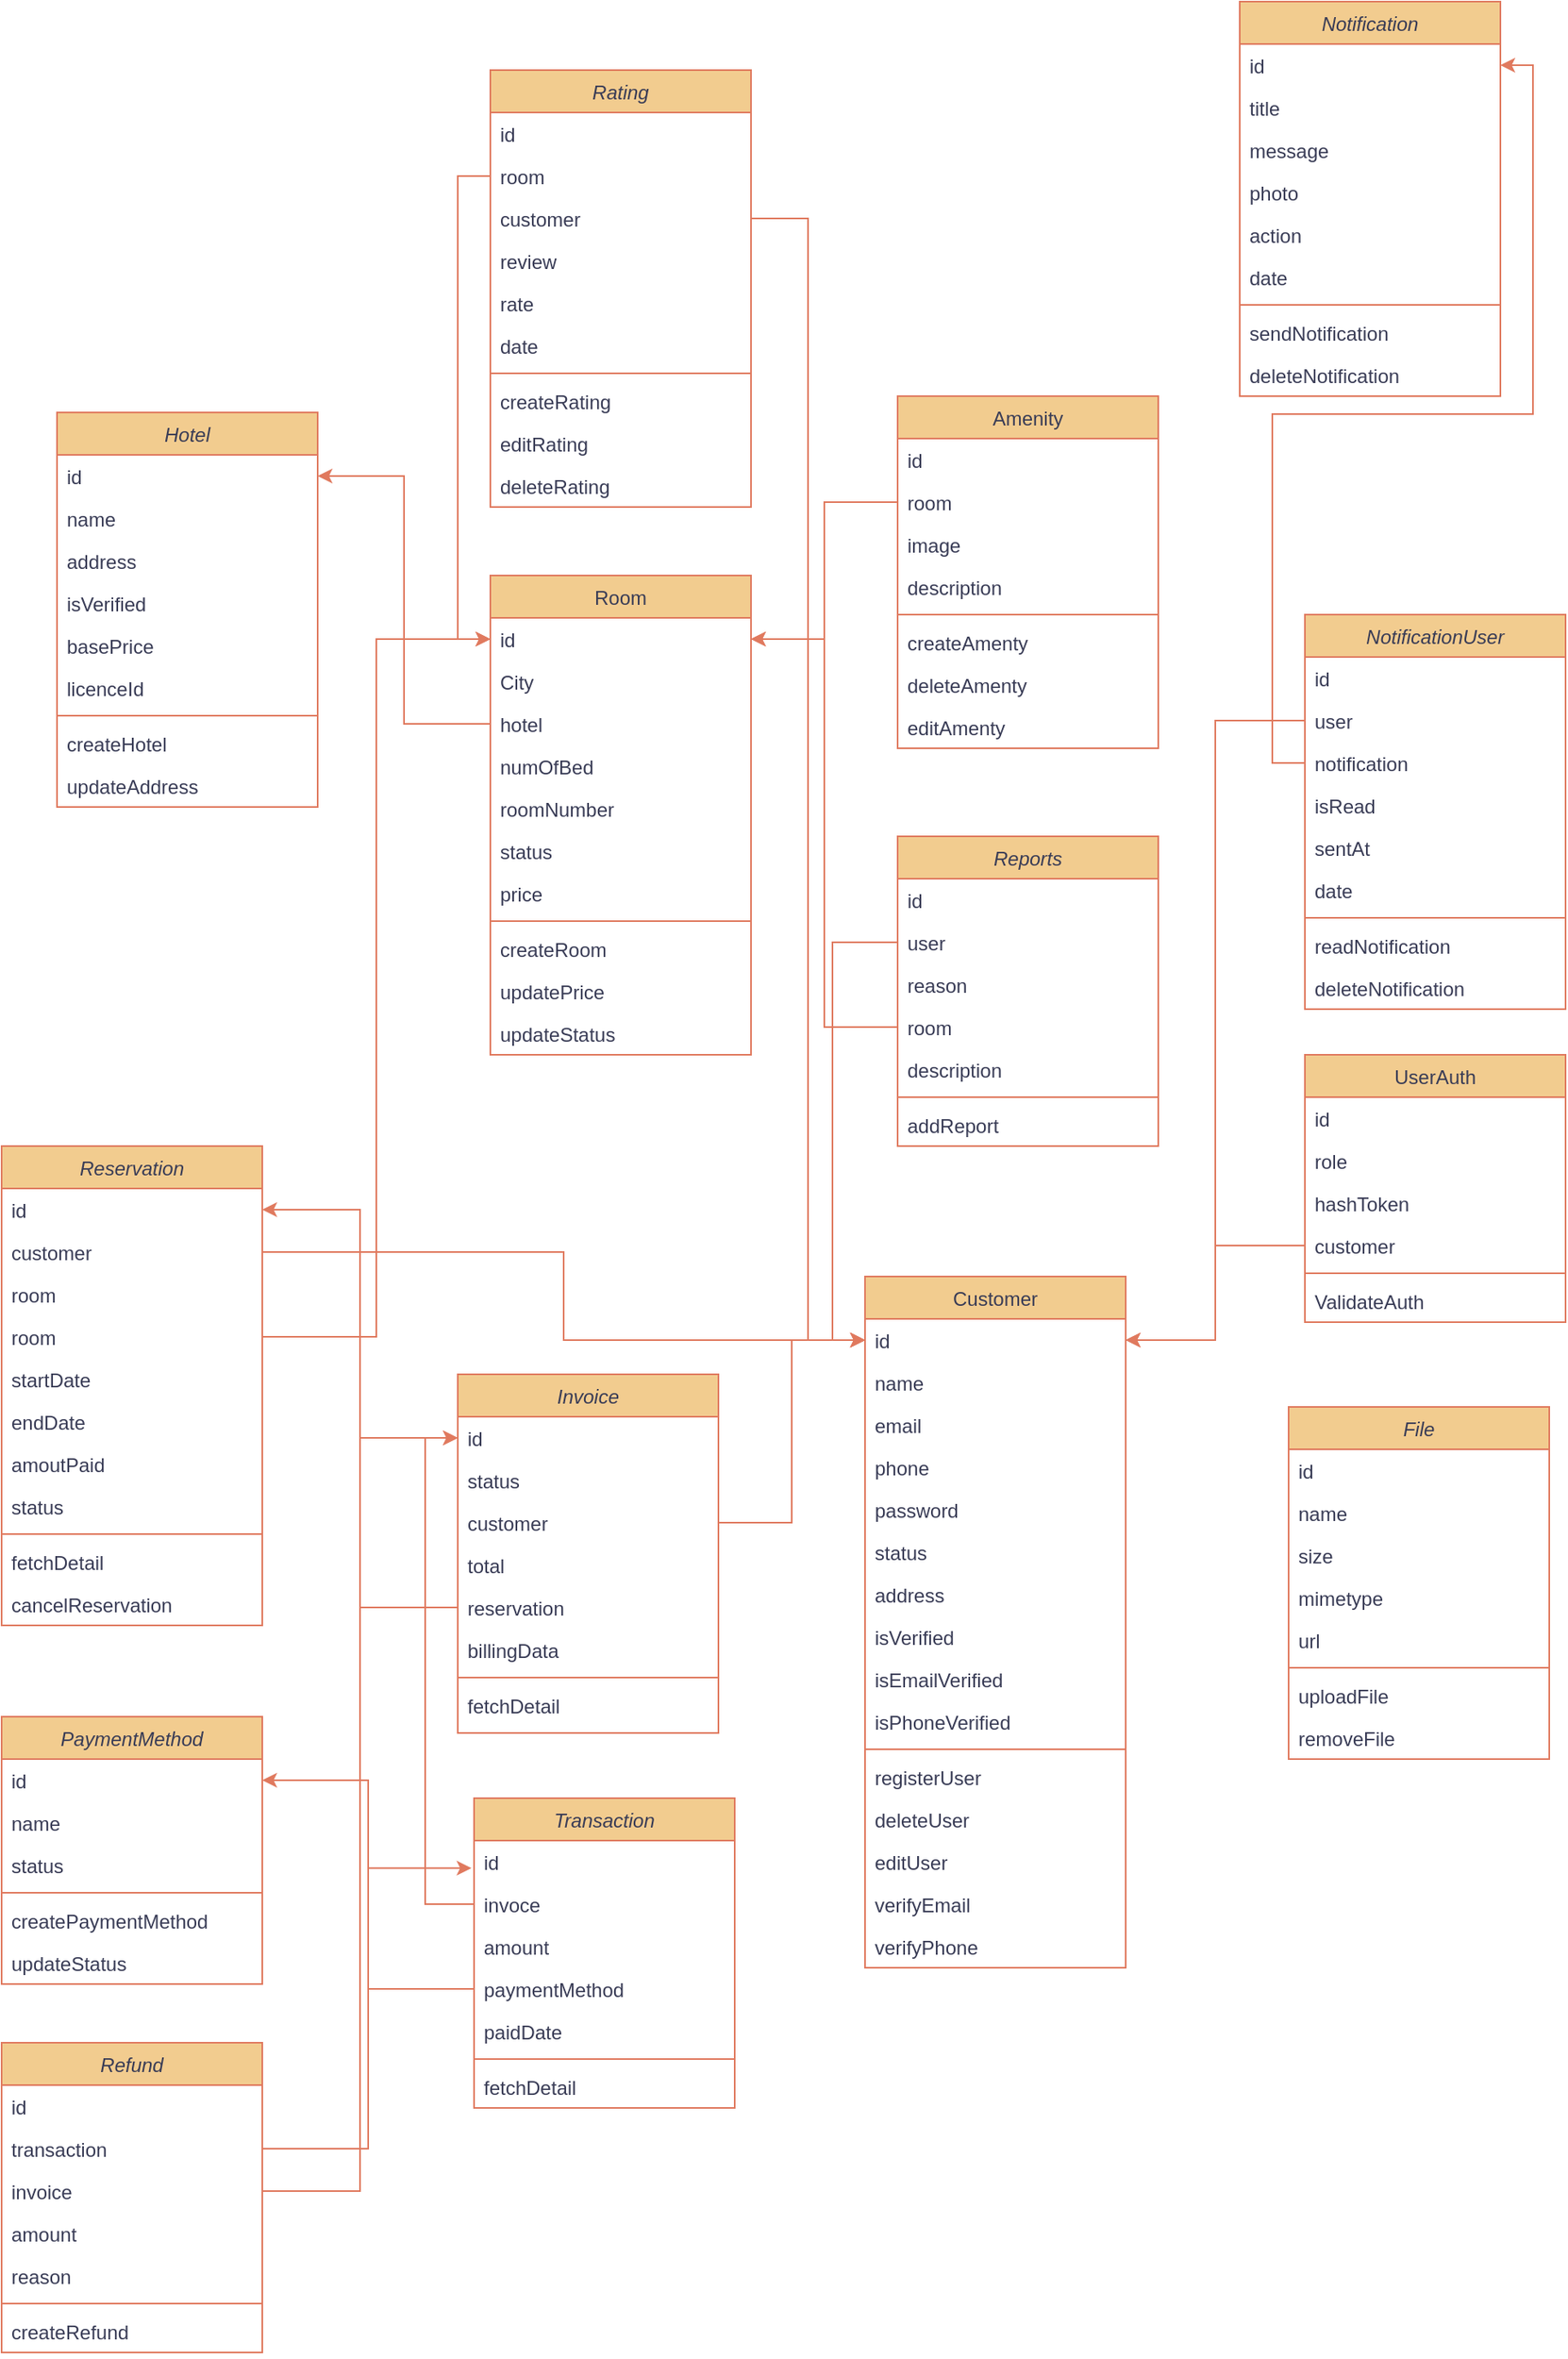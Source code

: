 <mxfile version="20.8.16" type="github">
  <diagram id="C5RBs43oDa-KdzZeNtuy" name="Page-1">
    <mxGraphModel dx="2093" dy="2178" grid="1" gridSize="10" guides="1" tooltips="1" connect="1" arrows="1" fold="1" page="1" pageScale="1" pageWidth="827" pageHeight="1169" math="0" shadow="0">
      <root>
        <mxCell id="WIyWlLk6GJQsqaUBKTNV-0" />
        <mxCell id="WIyWlLk6GJQsqaUBKTNV-1" parent="WIyWlLk6GJQsqaUBKTNV-0" />
        <mxCell id="zkfFHV4jXpPFQw0GAbJ--0" value="Hotel" style="swimlane;fontStyle=2;align=center;verticalAlign=top;childLayout=stackLayout;horizontal=1;startSize=26;horizontalStack=0;resizeParent=1;resizeLast=0;collapsible=1;marginBottom=0;rounded=0;shadow=0;strokeWidth=1;labelBackgroundColor=none;fillColor=#F2CC8F;strokeColor=#E07A5F;fontColor=#393C56;" parent="WIyWlLk6GJQsqaUBKTNV-1" vertex="1">
          <mxGeometry x="344" y="-720" width="160" height="242" as="geometry">
            <mxRectangle x="230" y="140" width="160" height="26" as="alternateBounds" />
          </mxGeometry>
        </mxCell>
        <mxCell id="zkfFHV4jXpPFQw0GAbJ--1" value="id  " style="text;align=left;verticalAlign=top;spacingLeft=4;spacingRight=4;overflow=hidden;rotatable=0;points=[[0,0.5],[1,0.5]];portConstraint=eastwest;labelBackgroundColor=none;fontColor=#393C56;" parent="zkfFHV4jXpPFQw0GAbJ--0" vertex="1">
          <mxGeometry y="26" width="160" height="26" as="geometry" />
        </mxCell>
        <mxCell id="qX-vSsB88h7LuTp9l8Py-12" value="name" style="text;align=left;verticalAlign=top;spacingLeft=4;spacingRight=4;overflow=hidden;rotatable=0;points=[[0,0.5],[1,0.5]];portConstraint=eastwest;labelBackgroundColor=none;fontColor=#393C56;" parent="zkfFHV4jXpPFQw0GAbJ--0" vertex="1">
          <mxGeometry y="52" width="160" height="26" as="geometry" />
        </mxCell>
        <mxCell id="zkfFHV4jXpPFQw0GAbJ--2" value="address   " style="text;align=left;verticalAlign=top;spacingLeft=4;spacingRight=4;overflow=hidden;rotatable=0;points=[[0,0.5],[1,0.5]];portConstraint=eastwest;rounded=0;shadow=0;html=0;labelBackgroundColor=none;fontColor=#393C56;" parent="zkfFHV4jXpPFQw0GAbJ--0" vertex="1">
          <mxGeometry y="78" width="160" height="26" as="geometry" />
        </mxCell>
        <mxCell id="qX-vSsB88h7LuTp9l8Py-204" value="isVerified" style="text;align=left;verticalAlign=top;spacingLeft=4;spacingRight=4;overflow=hidden;rotatable=0;points=[[0,0.5],[1,0.5]];portConstraint=eastwest;rounded=0;shadow=0;html=0;labelBackgroundColor=none;fontColor=#393C56;" parent="zkfFHV4jXpPFQw0GAbJ--0" vertex="1">
          <mxGeometry y="104" width="160" height="26" as="geometry" />
        </mxCell>
        <mxCell id="zkfFHV4jXpPFQw0GAbJ--3" value="basePrice" style="text;align=left;verticalAlign=top;spacingLeft=4;spacingRight=4;overflow=hidden;rotatable=0;points=[[0,0.5],[1,0.5]];portConstraint=eastwest;rounded=0;shadow=0;html=0;labelBackgroundColor=none;fontColor=#393C56;" parent="zkfFHV4jXpPFQw0GAbJ--0" vertex="1">
          <mxGeometry y="130" width="160" height="26" as="geometry" />
        </mxCell>
        <mxCell id="qX-vSsB88h7LuTp9l8Py-205" value="licenceId" style="text;align=left;verticalAlign=top;spacingLeft=4;spacingRight=4;overflow=hidden;rotatable=0;points=[[0,0.5],[1,0.5]];portConstraint=eastwest;rounded=0;shadow=0;html=0;labelBackgroundColor=none;fontColor=#393C56;" parent="zkfFHV4jXpPFQw0GAbJ--0" vertex="1">
          <mxGeometry y="156" width="160" height="26" as="geometry" />
        </mxCell>
        <mxCell id="zkfFHV4jXpPFQw0GAbJ--4" value="" style="line;html=1;strokeWidth=1;align=left;verticalAlign=middle;spacingTop=-1;spacingLeft=3;spacingRight=3;rotatable=0;labelPosition=right;points=[];portConstraint=eastwest;labelBackgroundColor=none;fillColor=#F2CC8F;strokeColor=#E07A5F;fontColor=#393C56;" parent="zkfFHV4jXpPFQw0GAbJ--0" vertex="1">
          <mxGeometry y="182" width="160" height="8" as="geometry" />
        </mxCell>
        <mxCell id="zkfFHV4jXpPFQw0GAbJ--5" value="createHotel" style="text;align=left;verticalAlign=top;spacingLeft=4;spacingRight=4;overflow=hidden;rotatable=0;points=[[0,0.5],[1,0.5]];portConstraint=eastwest;labelBackgroundColor=none;fontColor=#393C56;" parent="zkfFHV4jXpPFQw0GAbJ--0" vertex="1">
          <mxGeometry y="190" width="160" height="26" as="geometry" />
        </mxCell>
        <mxCell id="qX-vSsB88h7LuTp9l8Py-11" value="updateAddress" style="text;align=left;verticalAlign=top;spacingLeft=4;spacingRight=4;overflow=hidden;rotatable=0;points=[[0,0.5],[1,0.5]];portConstraint=eastwest;labelBackgroundColor=none;fontColor=#393C56;" parent="zkfFHV4jXpPFQw0GAbJ--0" vertex="1">
          <mxGeometry y="216" width="160" height="26" as="geometry" />
        </mxCell>
        <mxCell id="zkfFHV4jXpPFQw0GAbJ--17" value="Room" style="swimlane;fontStyle=0;align=center;verticalAlign=top;childLayout=stackLayout;horizontal=1;startSize=26;horizontalStack=0;resizeParent=1;resizeLast=0;collapsible=1;marginBottom=0;rounded=0;shadow=0;strokeWidth=1;labelBackgroundColor=none;fillColor=#F2CC8F;strokeColor=#E07A5F;fontColor=#393C56;" parent="WIyWlLk6GJQsqaUBKTNV-1" vertex="1">
          <mxGeometry x="610" y="-620" width="160" height="294" as="geometry">
            <mxRectangle x="550" y="140" width="160" height="26" as="alternateBounds" />
          </mxGeometry>
        </mxCell>
        <mxCell id="zkfFHV4jXpPFQw0GAbJ--18" value="id" style="text;align=left;verticalAlign=top;spacingLeft=4;spacingRight=4;overflow=hidden;rotatable=0;points=[[0,0.5],[1,0.5]];portConstraint=eastwest;labelBackgroundColor=none;fontColor=#393C56;" parent="zkfFHV4jXpPFQw0GAbJ--17" vertex="1">
          <mxGeometry y="26" width="160" height="26" as="geometry" />
        </mxCell>
        <mxCell id="zkfFHV4jXpPFQw0GAbJ--19" value="City" style="text;align=left;verticalAlign=top;spacingLeft=4;spacingRight=4;overflow=hidden;rotatable=0;points=[[0,0.5],[1,0.5]];portConstraint=eastwest;rounded=0;shadow=0;html=0;labelBackgroundColor=none;fontColor=#393C56;" parent="zkfFHV4jXpPFQw0GAbJ--17" vertex="1">
          <mxGeometry y="52" width="160" height="26" as="geometry" />
        </mxCell>
        <mxCell id="zkfFHV4jXpPFQw0GAbJ--21" value="hotel" style="text;align=left;verticalAlign=top;spacingLeft=4;spacingRight=4;overflow=hidden;rotatable=0;points=[[0,0.5],[1,0.5]];portConstraint=eastwest;rounded=0;shadow=0;html=0;labelBackgroundColor=none;fontColor=#393C56;" parent="zkfFHV4jXpPFQw0GAbJ--17" vertex="1">
          <mxGeometry y="78" width="160" height="26" as="geometry" />
        </mxCell>
        <mxCell id="qX-vSsB88h7LuTp9l8Py-20" value="numOfBed" style="text;align=left;verticalAlign=top;spacingLeft=4;spacingRight=4;overflow=hidden;rotatable=0;points=[[0,0.5],[1,0.5]];portConstraint=eastwest;rounded=0;shadow=0;html=0;labelBackgroundColor=none;fontColor=#393C56;" parent="zkfFHV4jXpPFQw0GAbJ--17" vertex="1">
          <mxGeometry y="104" width="160" height="26" as="geometry" />
        </mxCell>
        <mxCell id="qX-vSsB88h7LuTp9l8Py-40" value="roomNumber" style="text;align=left;verticalAlign=top;spacingLeft=4;spacingRight=4;overflow=hidden;rotatable=0;points=[[0,0.5],[1,0.5]];portConstraint=eastwest;rounded=0;shadow=0;html=0;labelBackgroundColor=none;fontColor=#393C56;" parent="zkfFHV4jXpPFQw0GAbJ--17" vertex="1">
          <mxGeometry y="130" width="160" height="26" as="geometry" />
        </mxCell>
        <mxCell id="qX-vSsB88h7LuTp9l8Py-41" value="status" style="text;align=left;verticalAlign=top;spacingLeft=4;spacingRight=4;overflow=hidden;rotatable=0;points=[[0,0.5],[1,0.5]];portConstraint=eastwest;rounded=0;shadow=0;html=0;labelBackgroundColor=none;fontColor=#393C56;" parent="zkfFHV4jXpPFQw0GAbJ--17" vertex="1">
          <mxGeometry y="156" width="160" height="26" as="geometry" />
        </mxCell>
        <mxCell id="qX-vSsB88h7LuTp9l8Py-35" value="price" style="text;align=left;verticalAlign=top;spacingLeft=4;spacingRight=4;overflow=hidden;rotatable=0;points=[[0,0.5],[1,0.5]];portConstraint=eastwest;rounded=0;shadow=0;html=0;labelBackgroundColor=none;fontColor=#393C56;" parent="zkfFHV4jXpPFQw0GAbJ--17" vertex="1">
          <mxGeometry y="182" width="160" height="26" as="geometry" />
        </mxCell>
        <mxCell id="zkfFHV4jXpPFQw0GAbJ--23" value="" style="line;html=1;strokeWidth=1;align=left;verticalAlign=middle;spacingTop=-1;spacingLeft=3;spacingRight=3;rotatable=0;labelPosition=right;points=[];portConstraint=eastwest;labelBackgroundColor=none;fillColor=#F2CC8F;strokeColor=#E07A5F;fontColor=#393C56;" parent="zkfFHV4jXpPFQw0GAbJ--17" vertex="1">
          <mxGeometry y="208" width="160" height="8" as="geometry" />
        </mxCell>
        <mxCell id="zkfFHV4jXpPFQw0GAbJ--24" value="createRoom" style="text;align=left;verticalAlign=top;spacingLeft=4;spacingRight=4;overflow=hidden;rotatable=0;points=[[0,0.5],[1,0.5]];portConstraint=eastwest;labelBackgroundColor=none;fontColor=#393C56;" parent="zkfFHV4jXpPFQw0GAbJ--17" vertex="1">
          <mxGeometry y="216" width="160" height="26" as="geometry" />
        </mxCell>
        <mxCell id="zkfFHV4jXpPFQw0GAbJ--25" value="updatePrice" style="text;align=left;verticalAlign=top;spacingLeft=4;spacingRight=4;overflow=hidden;rotatable=0;points=[[0,0.5],[1,0.5]];portConstraint=eastwest;labelBackgroundColor=none;fontColor=#393C56;" parent="zkfFHV4jXpPFQw0GAbJ--17" vertex="1">
          <mxGeometry y="242" width="160" height="26" as="geometry" />
        </mxCell>
        <mxCell id="qX-vSsB88h7LuTp9l8Py-190" value="updateStatus" style="text;align=left;verticalAlign=top;spacingLeft=4;spacingRight=4;overflow=hidden;rotatable=0;points=[[0,0.5],[1,0.5]];portConstraint=eastwest;labelBackgroundColor=none;fontColor=#393C56;" parent="zkfFHV4jXpPFQw0GAbJ--17" vertex="1">
          <mxGeometry y="268" width="160" height="26" as="geometry" />
        </mxCell>
        <mxCell id="qX-vSsB88h7LuTp9l8Py-13" value="Amenity" style="swimlane;fontStyle=0;align=center;verticalAlign=top;childLayout=stackLayout;horizontal=1;startSize=26;horizontalStack=0;resizeParent=1;resizeLast=0;collapsible=1;marginBottom=0;rounded=0;shadow=0;strokeWidth=1;labelBackgroundColor=none;fillColor=#F2CC8F;strokeColor=#E07A5F;fontColor=#393C56;" parent="WIyWlLk6GJQsqaUBKTNV-1" vertex="1">
          <mxGeometry x="860" y="-730" width="160" height="216" as="geometry">
            <mxRectangle x="550" y="140" width="160" height="26" as="alternateBounds" />
          </mxGeometry>
        </mxCell>
        <mxCell id="qX-vSsB88h7LuTp9l8Py-14" value="id" style="text;align=left;verticalAlign=top;spacingLeft=4;spacingRight=4;overflow=hidden;rotatable=0;points=[[0,0.5],[1,0.5]];portConstraint=eastwest;labelBackgroundColor=none;fontColor=#393C56;" parent="qX-vSsB88h7LuTp9l8Py-13" vertex="1">
          <mxGeometry y="26" width="160" height="26" as="geometry" />
        </mxCell>
        <mxCell id="qX-vSsB88h7LuTp9l8Py-15" value="room" style="text;align=left;verticalAlign=top;spacingLeft=4;spacingRight=4;overflow=hidden;rotatable=0;points=[[0,0.5],[1,0.5]];portConstraint=eastwest;rounded=0;shadow=0;html=0;labelBackgroundColor=none;fontColor=#393C56;" parent="qX-vSsB88h7LuTp9l8Py-13" vertex="1">
          <mxGeometry y="52" width="160" height="26" as="geometry" />
        </mxCell>
        <mxCell id="qX-vSsB88h7LuTp9l8Py-21" value="image" style="text;align=left;verticalAlign=top;spacingLeft=4;spacingRight=4;overflow=hidden;rotatable=0;points=[[0,0.5],[1,0.5]];portConstraint=eastwest;rounded=0;shadow=0;html=0;labelBackgroundColor=none;fontColor=#393C56;" parent="qX-vSsB88h7LuTp9l8Py-13" vertex="1">
          <mxGeometry y="78" width="160" height="26" as="geometry" />
        </mxCell>
        <mxCell id="qX-vSsB88h7LuTp9l8Py-22" value="description" style="text;align=left;verticalAlign=top;spacingLeft=4;spacingRight=4;overflow=hidden;rotatable=0;points=[[0,0.5],[1,0.5]];portConstraint=eastwest;rounded=0;shadow=0;html=0;labelBackgroundColor=none;fontColor=#393C56;" parent="qX-vSsB88h7LuTp9l8Py-13" vertex="1">
          <mxGeometry y="104" width="160" height="26" as="geometry" />
        </mxCell>
        <mxCell id="qX-vSsB88h7LuTp9l8Py-17" value="" style="line;html=1;strokeWidth=1;align=left;verticalAlign=middle;spacingTop=-1;spacingLeft=3;spacingRight=3;rotatable=0;labelPosition=right;points=[];portConstraint=eastwest;labelBackgroundColor=none;fillColor=#F2CC8F;strokeColor=#E07A5F;fontColor=#393C56;" parent="qX-vSsB88h7LuTp9l8Py-13" vertex="1">
          <mxGeometry y="130" width="160" height="8" as="geometry" />
        </mxCell>
        <mxCell id="qX-vSsB88h7LuTp9l8Py-19" value="createAmenty" style="text;align=left;verticalAlign=top;spacingLeft=4;spacingRight=4;overflow=hidden;rotatable=0;points=[[0,0.5],[1,0.5]];portConstraint=eastwest;labelBackgroundColor=none;fontColor=#393C56;" parent="qX-vSsB88h7LuTp9l8Py-13" vertex="1">
          <mxGeometry y="138" width="160" height="26" as="geometry" />
        </mxCell>
        <mxCell id="qX-vSsB88h7LuTp9l8Py-188" value="deleteAmenty" style="text;align=left;verticalAlign=top;spacingLeft=4;spacingRight=4;overflow=hidden;rotatable=0;points=[[0,0.5],[1,0.5]];portConstraint=eastwest;labelBackgroundColor=none;fontColor=#393C56;" parent="qX-vSsB88h7LuTp9l8Py-13" vertex="1">
          <mxGeometry y="164" width="160" height="26" as="geometry" />
        </mxCell>
        <mxCell id="qX-vSsB88h7LuTp9l8Py-189" value="editAmenty" style="text;align=left;verticalAlign=top;spacingLeft=4;spacingRight=4;overflow=hidden;rotatable=0;points=[[0,0.5],[1,0.5]];portConstraint=eastwest;labelBackgroundColor=none;fontColor=#393C56;" parent="qX-vSsB88h7LuTp9l8Py-13" vertex="1">
          <mxGeometry y="190" width="160" height="26" as="geometry" />
        </mxCell>
        <mxCell id="qX-vSsB88h7LuTp9l8Py-25" style="edgeStyle=orthogonalEdgeStyle;rounded=0;orthogonalLoop=1;jettySize=auto;html=1;entryX=1;entryY=0.5;entryDx=0;entryDy=0;labelBackgroundColor=none;strokeColor=#E07A5F;fontColor=default;" parent="WIyWlLk6GJQsqaUBKTNV-1" source="zkfFHV4jXpPFQw0GAbJ--21" target="zkfFHV4jXpPFQw0GAbJ--1" edge="1">
          <mxGeometry relative="1" as="geometry" />
        </mxCell>
        <mxCell id="qX-vSsB88h7LuTp9l8Py-26" style="edgeStyle=orthogonalEdgeStyle;rounded=0;orthogonalLoop=1;jettySize=auto;html=1;labelBackgroundColor=none;strokeColor=#E07A5F;fontColor=default;" parent="WIyWlLk6GJQsqaUBKTNV-1" source="qX-vSsB88h7LuTp9l8Py-15" target="zkfFHV4jXpPFQw0GAbJ--18" edge="1">
          <mxGeometry relative="1" as="geometry">
            <mxPoint x="670" y="-610" as="targetPoint" />
          </mxGeometry>
        </mxCell>
        <mxCell id="qX-vSsB88h7LuTp9l8Py-27" value="Reservation" style="swimlane;fontStyle=2;align=center;verticalAlign=top;childLayout=stackLayout;horizontal=1;startSize=26;horizontalStack=0;resizeParent=1;resizeLast=0;collapsible=1;marginBottom=0;rounded=0;shadow=0;strokeWidth=1;labelBackgroundColor=none;fillColor=#F2CC8F;strokeColor=#E07A5F;fontColor=#393C56;" parent="WIyWlLk6GJQsqaUBKTNV-1" vertex="1">
          <mxGeometry x="310" y="-270" width="160" height="294" as="geometry">
            <mxRectangle x="230" y="140" width="160" height="26" as="alternateBounds" />
          </mxGeometry>
        </mxCell>
        <mxCell id="qX-vSsB88h7LuTp9l8Py-28" value="id  " style="text;align=left;verticalAlign=top;spacingLeft=4;spacingRight=4;overflow=hidden;rotatable=0;points=[[0,0.5],[1,0.5]];portConstraint=eastwest;labelBackgroundColor=none;fontColor=#393C56;" parent="qX-vSsB88h7LuTp9l8Py-27" vertex="1">
          <mxGeometry y="26" width="160" height="26" as="geometry" />
        </mxCell>
        <mxCell id="qX-vSsB88h7LuTp9l8Py-29" value="customer" style="text;align=left;verticalAlign=top;spacingLeft=4;spacingRight=4;overflow=hidden;rotatable=0;points=[[0,0.5],[1,0.5]];portConstraint=eastwest;labelBackgroundColor=none;fontColor=#393C56;" parent="qX-vSsB88h7LuTp9l8Py-27" vertex="1">
          <mxGeometry y="52" width="160" height="26" as="geometry" />
        </mxCell>
        <mxCell id="qX-vSsB88h7LuTp9l8Py-110" value="room" style="text;align=left;verticalAlign=top;spacingLeft=4;spacingRight=4;overflow=hidden;rotatable=0;points=[[0,0.5],[1,0.5]];portConstraint=eastwest;rounded=0;shadow=0;html=0;labelBackgroundColor=none;fontColor=#393C56;" parent="qX-vSsB88h7LuTp9l8Py-27" vertex="1">
          <mxGeometry y="78" width="160" height="26" as="geometry" />
        </mxCell>
        <mxCell id="qX-vSsB88h7LuTp9l8Py-37" value="room" style="text;align=left;verticalAlign=top;spacingLeft=4;spacingRight=4;overflow=hidden;rotatable=0;points=[[0,0.5],[1,0.5]];portConstraint=eastwest;rounded=0;shadow=0;html=0;labelBackgroundColor=none;fontColor=#393C56;" parent="qX-vSsB88h7LuTp9l8Py-27" vertex="1">
          <mxGeometry y="104" width="160" height="26" as="geometry" />
        </mxCell>
        <mxCell id="qX-vSsB88h7LuTp9l8Py-30" value="startDate" style="text;align=left;verticalAlign=top;spacingLeft=4;spacingRight=4;overflow=hidden;rotatable=0;points=[[0,0.5],[1,0.5]];portConstraint=eastwest;rounded=0;shadow=0;html=0;labelBackgroundColor=none;fontColor=#393C56;" parent="qX-vSsB88h7LuTp9l8Py-27" vertex="1">
          <mxGeometry y="130" width="160" height="26" as="geometry" />
        </mxCell>
        <mxCell id="qX-vSsB88h7LuTp9l8Py-36" value="endDate" style="text;align=left;verticalAlign=top;spacingLeft=4;spacingRight=4;overflow=hidden;rotatable=0;points=[[0,0.5],[1,0.5]];portConstraint=eastwest;rounded=0;shadow=0;html=0;labelBackgroundColor=none;fontColor=#393C56;" parent="qX-vSsB88h7LuTp9l8Py-27" vertex="1">
          <mxGeometry y="156" width="160" height="26" as="geometry" />
        </mxCell>
        <mxCell id="qX-vSsB88h7LuTp9l8Py-38" value="amoutPaid" style="text;align=left;verticalAlign=top;spacingLeft=4;spacingRight=4;overflow=hidden;rotatable=0;points=[[0,0.5],[1,0.5]];portConstraint=eastwest;rounded=0;shadow=0;html=0;labelBackgroundColor=none;fontColor=#393C56;" parent="qX-vSsB88h7LuTp9l8Py-27" vertex="1">
          <mxGeometry y="182" width="160" height="26" as="geometry" />
        </mxCell>
        <mxCell id="qX-vSsB88h7LuTp9l8Py-31" value="status" style="text;align=left;verticalAlign=top;spacingLeft=4;spacingRight=4;overflow=hidden;rotatable=0;points=[[0,0.5],[1,0.5]];portConstraint=eastwest;rounded=0;shadow=0;html=0;labelBackgroundColor=none;fontColor=#393C56;" parent="qX-vSsB88h7LuTp9l8Py-27" vertex="1">
          <mxGeometry y="208" width="160" height="26" as="geometry" />
        </mxCell>
        <mxCell id="qX-vSsB88h7LuTp9l8Py-32" value="" style="line;html=1;strokeWidth=1;align=left;verticalAlign=middle;spacingTop=-1;spacingLeft=3;spacingRight=3;rotatable=0;labelPosition=right;points=[];portConstraint=eastwest;labelBackgroundColor=none;fillColor=#F2CC8F;strokeColor=#E07A5F;fontColor=#393C56;" parent="qX-vSsB88h7LuTp9l8Py-27" vertex="1">
          <mxGeometry y="234" width="160" height="8" as="geometry" />
        </mxCell>
        <mxCell id="qX-vSsB88h7LuTp9l8Py-33" value="fetchDetail" style="text;align=left;verticalAlign=top;spacingLeft=4;spacingRight=4;overflow=hidden;rotatable=0;points=[[0,0.5],[1,0.5]];portConstraint=eastwest;labelBackgroundColor=none;fontColor=#393C56;" parent="qX-vSsB88h7LuTp9l8Py-27" vertex="1">
          <mxGeometry y="242" width="160" height="26" as="geometry" />
        </mxCell>
        <mxCell id="0xHmTVrQ48f-_kQxLTOc-0" value="cancelReservation" style="text;align=left;verticalAlign=top;spacingLeft=4;spacingRight=4;overflow=hidden;rotatable=0;points=[[0,0.5],[1,0.5]];portConstraint=eastwest;labelBackgroundColor=none;fontColor=#393C56;" vertex="1" parent="qX-vSsB88h7LuTp9l8Py-27">
          <mxGeometry y="268" width="160" height="26" as="geometry" />
        </mxCell>
        <mxCell id="qX-vSsB88h7LuTp9l8Py-39" style="edgeStyle=orthogonalEdgeStyle;rounded=0;orthogonalLoop=1;jettySize=auto;html=1;entryX=0;entryY=0.5;entryDx=0;entryDy=0;labelBackgroundColor=none;strokeColor=#E07A5F;fontColor=default;" parent="WIyWlLk6GJQsqaUBKTNV-1" source="qX-vSsB88h7LuTp9l8Py-37" target="zkfFHV4jXpPFQw0GAbJ--18" edge="1">
          <mxGeometry relative="1" as="geometry" />
        </mxCell>
        <mxCell id="qX-vSsB88h7LuTp9l8Py-42" value="PaymentMethod" style="swimlane;fontStyle=2;align=center;verticalAlign=top;childLayout=stackLayout;horizontal=1;startSize=26;horizontalStack=0;resizeParent=1;resizeLast=0;collapsible=1;marginBottom=0;rounded=0;shadow=0;strokeWidth=1;labelBackgroundColor=none;fillColor=#F2CC8F;strokeColor=#E07A5F;fontColor=#393C56;" parent="WIyWlLk6GJQsqaUBKTNV-1" vertex="1">
          <mxGeometry x="310" y="80" width="160" height="164" as="geometry">
            <mxRectangle x="230" y="140" width="160" height="26" as="alternateBounds" />
          </mxGeometry>
        </mxCell>
        <mxCell id="qX-vSsB88h7LuTp9l8Py-43" value="id  " style="text;align=left;verticalAlign=top;spacingLeft=4;spacingRight=4;overflow=hidden;rotatable=0;points=[[0,0.5],[1,0.5]];portConstraint=eastwest;labelBackgroundColor=none;fontColor=#393C56;" parent="qX-vSsB88h7LuTp9l8Py-42" vertex="1">
          <mxGeometry y="26" width="160" height="26" as="geometry" />
        </mxCell>
        <mxCell id="qX-vSsB88h7LuTp9l8Py-44" value="name" style="text;align=left;verticalAlign=top;spacingLeft=4;spacingRight=4;overflow=hidden;rotatable=0;points=[[0,0.5],[1,0.5]];portConstraint=eastwest;labelBackgroundColor=none;fontColor=#393C56;" parent="qX-vSsB88h7LuTp9l8Py-42" vertex="1">
          <mxGeometry y="52" width="160" height="26" as="geometry" />
        </mxCell>
        <mxCell id="qX-vSsB88h7LuTp9l8Py-52" value="status" style="text;align=left;verticalAlign=top;spacingLeft=4;spacingRight=4;overflow=hidden;rotatable=0;points=[[0,0.5],[1,0.5]];portConstraint=eastwest;labelBackgroundColor=none;fontColor=#393C56;" parent="qX-vSsB88h7LuTp9l8Py-42" vertex="1">
          <mxGeometry y="78" width="160" height="26" as="geometry" />
        </mxCell>
        <mxCell id="qX-vSsB88h7LuTp9l8Py-50" value="" style="line;html=1;strokeWidth=1;align=left;verticalAlign=middle;spacingTop=-1;spacingLeft=3;spacingRight=3;rotatable=0;labelPosition=right;points=[];portConstraint=eastwest;labelBackgroundColor=none;fillColor=#F2CC8F;strokeColor=#E07A5F;fontColor=#393C56;" parent="qX-vSsB88h7LuTp9l8Py-42" vertex="1">
          <mxGeometry y="104" width="160" height="8" as="geometry" />
        </mxCell>
        <mxCell id="qX-vSsB88h7LuTp9l8Py-51" value="createPaymentMethod" style="text;align=left;verticalAlign=top;spacingLeft=4;spacingRight=4;overflow=hidden;rotatable=0;points=[[0,0.5],[1,0.5]];portConstraint=eastwest;labelBackgroundColor=none;fontColor=#393C56;" parent="qX-vSsB88h7LuTp9l8Py-42" vertex="1">
          <mxGeometry y="112" width="160" height="26" as="geometry" />
        </mxCell>
        <mxCell id="qX-vSsB88h7LuTp9l8Py-192" value="updateStatus" style="text;align=left;verticalAlign=top;spacingLeft=4;spacingRight=4;overflow=hidden;rotatable=0;points=[[0,0.5],[1,0.5]];portConstraint=eastwest;labelBackgroundColor=none;fontColor=#393C56;" parent="qX-vSsB88h7LuTp9l8Py-42" vertex="1">
          <mxGeometry y="138" width="160" height="26" as="geometry" />
        </mxCell>
        <mxCell id="qX-vSsB88h7LuTp9l8Py-53" value="Transaction" style="swimlane;fontStyle=2;align=center;verticalAlign=top;childLayout=stackLayout;horizontal=1;startSize=26;horizontalStack=0;resizeParent=1;resizeLast=0;collapsible=1;marginBottom=0;rounded=0;shadow=0;strokeWidth=1;labelBackgroundColor=none;fillColor=#F2CC8F;strokeColor=#E07A5F;fontColor=#393C56;" parent="WIyWlLk6GJQsqaUBKTNV-1" vertex="1">
          <mxGeometry x="600" y="130" width="160" height="190" as="geometry">
            <mxRectangle x="230" y="140" width="160" height="26" as="alternateBounds" />
          </mxGeometry>
        </mxCell>
        <mxCell id="qX-vSsB88h7LuTp9l8Py-54" value="id  " style="text;align=left;verticalAlign=top;spacingLeft=4;spacingRight=4;overflow=hidden;rotatable=0;points=[[0,0.5],[1,0.5]];portConstraint=eastwest;labelBackgroundColor=none;fontColor=#393C56;" parent="qX-vSsB88h7LuTp9l8Py-53" vertex="1">
          <mxGeometry y="26" width="160" height="26" as="geometry" />
        </mxCell>
        <mxCell id="qX-vSsB88h7LuTp9l8Py-56" value="invoce" style="text;align=left;verticalAlign=top;spacingLeft=4;spacingRight=4;overflow=hidden;rotatable=0;points=[[0,0.5],[1,0.5]];portConstraint=eastwest;labelBackgroundColor=none;fontColor=#393C56;" parent="qX-vSsB88h7LuTp9l8Py-53" vertex="1">
          <mxGeometry y="52" width="160" height="26" as="geometry" />
        </mxCell>
        <mxCell id="qX-vSsB88h7LuTp9l8Py-59" value="amount" style="text;align=left;verticalAlign=top;spacingLeft=4;spacingRight=4;overflow=hidden;rotatable=0;points=[[0,0.5],[1,0.5]];portConstraint=eastwest;labelBackgroundColor=none;fontColor=#393C56;" parent="qX-vSsB88h7LuTp9l8Py-53" vertex="1">
          <mxGeometry y="78" width="160" height="26" as="geometry" />
        </mxCell>
        <mxCell id="qX-vSsB88h7LuTp9l8Py-62" value="paymentMethod" style="text;align=left;verticalAlign=top;spacingLeft=4;spacingRight=4;overflow=hidden;rotatable=0;points=[[0,0.5],[1,0.5]];portConstraint=eastwest;labelBackgroundColor=none;fontColor=#393C56;" parent="qX-vSsB88h7LuTp9l8Py-53" vertex="1">
          <mxGeometry y="104" width="160" height="26" as="geometry" />
        </mxCell>
        <mxCell id="qX-vSsB88h7LuTp9l8Py-60" value="paidDate" style="text;align=left;verticalAlign=top;spacingLeft=4;spacingRight=4;overflow=hidden;rotatable=0;points=[[0,0.5],[1,0.5]];portConstraint=eastwest;labelBackgroundColor=none;fontColor=#393C56;" parent="qX-vSsB88h7LuTp9l8Py-53" vertex="1">
          <mxGeometry y="130" width="160" height="26" as="geometry" />
        </mxCell>
        <mxCell id="qX-vSsB88h7LuTp9l8Py-57" value="" style="line;html=1;strokeWidth=1;align=left;verticalAlign=middle;spacingTop=-1;spacingLeft=3;spacingRight=3;rotatable=0;labelPosition=right;points=[];portConstraint=eastwest;labelBackgroundColor=none;fillColor=#F2CC8F;strokeColor=#E07A5F;fontColor=#393C56;" parent="qX-vSsB88h7LuTp9l8Py-53" vertex="1">
          <mxGeometry y="156" width="160" height="8" as="geometry" />
        </mxCell>
        <mxCell id="qX-vSsB88h7LuTp9l8Py-58" value="fetchDetail" style="text;align=left;verticalAlign=top;spacingLeft=4;spacingRight=4;overflow=hidden;rotatable=0;points=[[0,0.5],[1,0.5]];portConstraint=eastwest;labelBackgroundColor=none;fontColor=#393C56;" parent="qX-vSsB88h7LuTp9l8Py-53" vertex="1">
          <mxGeometry y="164" width="160" height="26" as="geometry" />
        </mxCell>
        <mxCell id="qX-vSsB88h7LuTp9l8Py-63" style="edgeStyle=orthogonalEdgeStyle;rounded=0;orthogonalLoop=1;jettySize=auto;html=1;strokeColor=#E07A5F;fontColor=#393C56;fillColor=#F2CC8F;" parent="WIyWlLk6GJQsqaUBKTNV-1" source="qX-vSsB88h7LuTp9l8Py-62" target="qX-vSsB88h7LuTp9l8Py-43" edge="1">
          <mxGeometry relative="1" as="geometry" />
        </mxCell>
        <mxCell id="qX-vSsB88h7LuTp9l8Py-64" value="Invoice" style="swimlane;fontStyle=2;align=center;verticalAlign=top;childLayout=stackLayout;horizontal=1;startSize=26;horizontalStack=0;resizeParent=1;resizeLast=0;collapsible=1;marginBottom=0;rounded=0;shadow=0;strokeWidth=1;labelBackgroundColor=none;fillColor=#F2CC8F;strokeColor=#E07A5F;fontColor=#393C56;" parent="WIyWlLk6GJQsqaUBKTNV-1" vertex="1">
          <mxGeometry x="590" y="-130" width="160" height="220" as="geometry">
            <mxRectangle x="230" y="140" width="160" height="26" as="alternateBounds" />
          </mxGeometry>
        </mxCell>
        <mxCell id="qX-vSsB88h7LuTp9l8Py-65" value="id  " style="text;align=left;verticalAlign=top;spacingLeft=4;spacingRight=4;overflow=hidden;rotatable=0;points=[[0,0.5],[1,0.5]];portConstraint=eastwest;labelBackgroundColor=none;fontColor=#393C56;" parent="qX-vSsB88h7LuTp9l8Py-64" vertex="1">
          <mxGeometry y="26" width="160" height="26" as="geometry" />
        </mxCell>
        <mxCell id="qX-vSsB88h7LuTp9l8Py-66" value="status" style="text;align=left;verticalAlign=top;spacingLeft=4;spacingRight=4;overflow=hidden;rotatable=0;points=[[0,0.5],[1,0.5]];portConstraint=eastwest;labelBackgroundColor=none;fontColor=#393C56;" parent="qX-vSsB88h7LuTp9l8Py-64" vertex="1">
          <mxGeometry y="52" width="160" height="26" as="geometry" />
        </mxCell>
        <mxCell id="qX-vSsB88h7LuTp9l8Py-67" value="customer" style="text;align=left;verticalAlign=top;spacingLeft=4;spacingRight=4;overflow=hidden;rotatable=0;points=[[0,0.5],[1,0.5]];portConstraint=eastwest;labelBackgroundColor=none;fontColor=#393C56;" parent="qX-vSsB88h7LuTp9l8Py-64" vertex="1">
          <mxGeometry y="78" width="160" height="26" as="geometry" />
        </mxCell>
        <mxCell id="qX-vSsB88h7LuTp9l8Py-68" value="total" style="text;align=left;verticalAlign=top;spacingLeft=4;spacingRight=4;overflow=hidden;rotatable=0;points=[[0,0.5],[1,0.5]];portConstraint=eastwest;labelBackgroundColor=none;fontColor=#393C56;" parent="qX-vSsB88h7LuTp9l8Py-64" vertex="1">
          <mxGeometry y="104" width="160" height="26" as="geometry" />
        </mxCell>
        <mxCell id="qX-vSsB88h7LuTp9l8Py-69" value="reservation" style="text;align=left;verticalAlign=top;spacingLeft=4;spacingRight=4;overflow=hidden;rotatable=0;points=[[0,0.5],[1,0.5]];portConstraint=eastwest;labelBackgroundColor=none;fontColor=#393C56;" parent="qX-vSsB88h7LuTp9l8Py-64" vertex="1">
          <mxGeometry y="130" width="160" height="26" as="geometry" />
        </mxCell>
        <mxCell id="qX-vSsB88h7LuTp9l8Py-70" value="billingData" style="text;align=left;verticalAlign=top;spacingLeft=4;spacingRight=4;overflow=hidden;rotatable=0;points=[[0,0.5],[1,0.5]];portConstraint=eastwest;labelBackgroundColor=none;fontColor=#393C56;" parent="qX-vSsB88h7LuTp9l8Py-64" vertex="1">
          <mxGeometry y="156" width="160" height="26" as="geometry" />
        </mxCell>
        <mxCell id="qX-vSsB88h7LuTp9l8Py-71" value="" style="line;html=1;strokeWidth=1;align=left;verticalAlign=middle;spacingTop=-1;spacingLeft=3;spacingRight=3;rotatable=0;labelPosition=right;points=[];portConstraint=eastwest;labelBackgroundColor=none;fillColor=#F2CC8F;strokeColor=#E07A5F;fontColor=#393C56;" parent="qX-vSsB88h7LuTp9l8Py-64" vertex="1">
          <mxGeometry y="182" width="160" height="8" as="geometry" />
        </mxCell>
        <mxCell id="qX-vSsB88h7LuTp9l8Py-72" value="fetchDetail" style="text;align=left;verticalAlign=top;spacingLeft=4;spacingRight=4;overflow=hidden;rotatable=0;points=[[0,0.5],[1,0.5]];portConstraint=eastwest;labelBackgroundColor=none;fontColor=#393C56;" parent="qX-vSsB88h7LuTp9l8Py-64" vertex="1">
          <mxGeometry y="190" width="160" height="26" as="geometry" />
        </mxCell>
        <mxCell id="qX-vSsB88h7LuTp9l8Py-73" style="edgeStyle=orthogonalEdgeStyle;rounded=0;orthogonalLoop=1;jettySize=auto;html=1;entryX=0;entryY=0.5;entryDx=0;entryDy=0;strokeColor=#E07A5F;fontColor=#393C56;fillColor=#F2CC8F;" parent="WIyWlLk6GJQsqaUBKTNV-1" source="qX-vSsB88h7LuTp9l8Py-56" target="qX-vSsB88h7LuTp9l8Py-65" edge="1">
          <mxGeometry relative="1" as="geometry" />
        </mxCell>
        <mxCell id="qX-vSsB88h7LuTp9l8Py-74" style="edgeStyle=orthogonalEdgeStyle;rounded=0;orthogonalLoop=1;jettySize=auto;html=1;strokeColor=#E07A5F;fontColor=#393C56;fillColor=#F2CC8F;" parent="WIyWlLk6GJQsqaUBKTNV-1" source="qX-vSsB88h7LuTp9l8Py-69" target="qX-vSsB88h7LuTp9l8Py-28" edge="1">
          <mxGeometry relative="1" as="geometry" />
        </mxCell>
        <mxCell id="qX-vSsB88h7LuTp9l8Py-76" value="Customer" style="swimlane;fontStyle=0;align=center;verticalAlign=top;childLayout=stackLayout;horizontal=1;startSize=26;horizontalStack=0;resizeParent=1;resizeLast=0;collapsible=1;marginBottom=0;rounded=0;shadow=0;strokeWidth=1;labelBackgroundColor=none;fillColor=#F2CC8F;strokeColor=#E07A5F;fontColor=#393C56;" parent="WIyWlLk6GJQsqaUBKTNV-1" vertex="1">
          <mxGeometry x="840" y="-190" width="160" height="424" as="geometry">
            <mxRectangle x="550" y="140" width="160" height="26" as="alternateBounds" />
          </mxGeometry>
        </mxCell>
        <mxCell id="qX-vSsB88h7LuTp9l8Py-77" value="id" style="text;align=left;verticalAlign=top;spacingLeft=4;spacingRight=4;overflow=hidden;rotatable=0;points=[[0,0.5],[1,0.5]];portConstraint=eastwest;labelBackgroundColor=none;fontColor=#393C56;" parent="qX-vSsB88h7LuTp9l8Py-76" vertex="1">
          <mxGeometry y="26" width="160" height="26" as="geometry" />
        </mxCell>
        <mxCell id="qX-vSsB88h7LuTp9l8Py-78" value="name" style="text;align=left;verticalAlign=top;spacingLeft=4;spacingRight=4;overflow=hidden;rotatable=0;points=[[0,0.5],[1,0.5]];portConstraint=eastwest;rounded=0;shadow=0;html=0;labelBackgroundColor=none;fontColor=#393C56;" parent="qX-vSsB88h7LuTp9l8Py-76" vertex="1">
          <mxGeometry y="52" width="160" height="26" as="geometry" />
        </mxCell>
        <mxCell id="qX-vSsB88h7LuTp9l8Py-79" value="email" style="text;align=left;verticalAlign=top;spacingLeft=4;spacingRight=4;overflow=hidden;rotatable=0;points=[[0,0.5],[1,0.5]];portConstraint=eastwest;rounded=0;shadow=0;html=0;labelBackgroundColor=none;fontColor=#393C56;" parent="qX-vSsB88h7LuTp9l8Py-76" vertex="1">
          <mxGeometry y="78" width="160" height="26" as="geometry" />
        </mxCell>
        <mxCell id="qX-vSsB88h7LuTp9l8Py-87" value="phone" style="text;align=left;verticalAlign=top;spacingLeft=4;spacingRight=4;overflow=hidden;rotatable=0;points=[[0,0.5],[1,0.5]];portConstraint=eastwest;rounded=0;shadow=0;html=0;labelBackgroundColor=none;fontColor=#393C56;" parent="qX-vSsB88h7LuTp9l8Py-76" vertex="1">
          <mxGeometry y="104" width="160" height="26" as="geometry" />
        </mxCell>
        <mxCell id="qX-vSsB88h7LuTp9l8Py-80" value="password" style="text;align=left;verticalAlign=top;spacingLeft=4;spacingRight=4;overflow=hidden;rotatable=0;points=[[0,0.5],[1,0.5]];portConstraint=eastwest;rounded=0;shadow=0;html=0;labelBackgroundColor=none;fontColor=#393C56;" parent="qX-vSsB88h7LuTp9l8Py-76" vertex="1">
          <mxGeometry y="130" width="160" height="26" as="geometry" />
        </mxCell>
        <mxCell id="qX-vSsB88h7LuTp9l8Py-111" value="status" style="text;align=left;verticalAlign=top;spacingLeft=4;spacingRight=4;overflow=hidden;rotatable=0;points=[[0,0.5],[1,0.5]];portConstraint=eastwest;rounded=0;shadow=0;html=0;labelBackgroundColor=none;fontColor=#393C56;" parent="qX-vSsB88h7LuTp9l8Py-76" vertex="1">
          <mxGeometry y="156" width="160" height="26" as="geometry" />
        </mxCell>
        <mxCell id="qX-vSsB88h7LuTp9l8Py-83" value="address" style="text;align=left;verticalAlign=top;spacingLeft=4;spacingRight=4;overflow=hidden;rotatable=0;points=[[0,0.5],[1,0.5]];portConstraint=eastwest;rounded=0;shadow=0;html=0;labelBackgroundColor=none;fontColor=#393C56;" parent="qX-vSsB88h7LuTp9l8Py-76" vertex="1">
          <mxGeometry y="182" width="160" height="26" as="geometry" />
        </mxCell>
        <mxCell id="qX-vSsB88h7LuTp9l8Py-82" value="isVerified" style="text;align=left;verticalAlign=top;spacingLeft=4;spacingRight=4;overflow=hidden;rotatable=0;points=[[0,0.5],[1,0.5]];portConstraint=eastwest;rounded=0;shadow=0;html=0;labelBackgroundColor=none;fontColor=#393C56;" parent="qX-vSsB88h7LuTp9l8Py-76" vertex="1">
          <mxGeometry y="208" width="160" height="26" as="geometry" />
        </mxCell>
        <mxCell id="qX-vSsB88h7LuTp9l8Py-81" value="isEmailVerified" style="text;align=left;verticalAlign=top;spacingLeft=4;spacingRight=4;overflow=hidden;rotatable=0;points=[[0,0.5],[1,0.5]];portConstraint=eastwest;rounded=0;shadow=0;html=0;labelBackgroundColor=none;fontColor=#393C56;" parent="qX-vSsB88h7LuTp9l8Py-76" vertex="1">
          <mxGeometry y="234" width="160" height="26" as="geometry" />
        </mxCell>
        <mxCell id="qX-vSsB88h7LuTp9l8Py-112" value="isPhoneVerified" style="text;align=left;verticalAlign=top;spacingLeft=4;spacingRight=4;overflow=hidden;rotatable=0;points=[[0,0.5],[1,0.5]];portConstraint=eastwest;rounded=0;shadow=0;html=0;labelBackgroundColor=none;fontColor=#393C56;" parent="qX-vSsB88h7LuTp9l8Py-76" vertex="1">
          <mxGeometry y="260" width="160" height="26" as="geometry" />
        </mxCell>
        <mxCell id="qX-vSsB88h7LuTp9l8Py-84" value="" style="line;html=1;strokeWidth=1;align=left;verticalAlign=middle;spacingTop=-1;spacingLeft=3;spacingRight=3;rotatable=0;labelPosition=right;points=[];portConstraint=eastwest;labelBackgroundColor=none;fillColor=#F2CC8F;strokeColor=#E07A5F;fontColor=#393C56;" parent="qX-vSsB88h7LuTp9l8Py-76" vertex="1">
          <mxGeometry y="286" width="160" height="8" as="geometry" />
        </mxCell>
        <mxCell id="qX-vSsB88h7LuTp9l8Py-85" value="registerUser" style="text;align=left;verticalAlign=top;spacingLeft=4;spacingRight=4;overflow=hidden;rotatable=0;points=[[0,0.5],[1,0.5]];portConstraint=eastwest;labelBackgroundColor=none;fontColor=#393C56;" parent="qX-vSsB88h7LuTp9l8Py-76" vertex="1">
          <mxGeometry y="294" width="160" height="26" as="geometry" />
        </mxCell>
        <mxCell id="qX-vSsB88h7LuTp9l8Py-183" value="deleteUser" style="text;align=left;verticalAlign=top;spacingLeft=4;spacingRight=4;overflow=hidden;rotatable=0;points=[[0,0.5],[1,0.5]];portConstraint=eastwest;labelBackgroundColor=none;fontColor=#393C56;" parent="qX-vSsB88h7LuTp9l8Py-76" vertex="1">
          <mxGeometry y="320" width="160" height="26" as="geometry" />
        </mxCell>
        <mxCell id="qX-vSsB88h7LuTp9l8Py-184" value="editUser" style="text;align=left;verticalAlign=top;spacingLeft=4;spacingRight=4;overflow=hidden;rotatable=0;points=[[0,0.5],[1,0.5]];portConstraint=eastwest;labelBackgroundColor=none;fontColor=#393C56;" parent="qX-vSsB88h7LuTp9l8Py-76" vertex="1">
          <mxGeometry y="346" width="160" height="26" as="geometry" />
        </mxCell>
        <mxCell id="qX-vSsB88h7LuTp9l8Py-185" value="verifyEmail" style="text;align=left;verticalAlign=top;spacingLeft=4;spacingRight=4;overflow=hidden;rotatable=0;points=[[0,0.5],[1,0.5]];portConstraint=eastwest;labelBackgroundColor=none;fontColor=#393C56;" parent="qX-vSsB88h7LuTp9l8Py-76" vertex="1">
          <mxGeometry y="372" width="160" height="26" as="geometry" />
        </mxCell>
        <mxCell id="qX-vSsB88h7LuTp9l8Py-186" value="verifyPhone" style="text;align=left;verticalAlign=top;spacingLeft=4;spacingRight=4;overflow=hidden;rotatable=0;points=[[0,0.5],[1,0.5]];portConstraint=eastwest;labelBackgroundColor=none;fontColor=#393C56;" parent="qX-vSsB88h7LuTp9l8Py-76" vertex="1">
          <mxGeometry y="398" width="160" height="26" as="geometry" />
        </mxCell>
        <mxCell id="qX-vSsB88h7LuTp9l8Py-91" value="UserAuth" style="swimlane;fontStyle=0;align=center;verticalAlign=top;childLayout=stackLayout;horizontal=1;startSize=26;horizontalStack=0;resizeParent=1;resizeLast=0;collapsible=1;marginBottom=0;rounded=0;shadow=0;strokeWidth=1;labelBackgroundColor=none;fillColor=#F2CC8F;strokeColor=#E07A5F;fontColor=#393C56;" parent="WIyWlLk6GJQsqaUBKTNV-1" vertex="1">
          <mxGeometry x="1110" y="-326" width="160" height="164" as="geometry">
            <mxRectangle x="550" y="140" width="160" height="26" as="alternateBounds" />
          </mxGeometry>
        </mxCell>
        <mxCell id="qX-vSsB88h7LuTp9l8Py-92" value="id" style="text;align=left;verticalAlign=top;spacingLeft=4;spacingRight=4;overflow=hidden;rotatable=0;points=[[0,0.5],[1,0.5]];portConstraint=eastwest;labelBackgroundColor=none;fontColor=#393C56;" parent="qX-vSsB88h7LuTp9l8Py-91" vertex="1">
          <mxGeometry y="26" width="160" height="26" as="geometry" />
        </mxCell>
        <mxCell id="qX-vSsB88h7LuTp9l8Py-93" value="role" style="text;align=left;verticalAlign=top;spacingLeft=4;spacingRight=4;overflow=hidden;rotatable=0;points=[[0,0.5],[1,0.5]];portConstraint=eastwest;rounded=0;shadow=0;html=0;labelBackgroundColor=none;fontColor=#393C56;" parent="qX-vSsB88h7LuTp9l8Py-91" vertex="1">
          <mxGeometry y="52" width="160" height="26" as="geometry" />
        </mxCell>
        <mxCell id="qX-vSsB88h7LuTp9l8Py-94" value="hashToken" style="text;align=left;verticalAlign=top;spacingLeft=4;spacingRight=4;overflow=hidden;rotatable=0;points=[[0,0.5],[1,0.5]];portConstraint=eastwest;rounded=0;shadow=0;html=0;labelBackgroundColor=none;fontColor=#393C56;" parent="qX-vSsB88h7LuTp9l8Py-91" vertex="1">
          <mxGeometry y="78" width="160" height="26" as="geometry" />
        </mxCell>
        <mxCell id="qX-vSsB88h7LuTp9l8Py-101" value="customer" style="text;align=left;verticalAlign=top;spacingLeft=4;spacingRight=4;overflow=hidden;rotatable=0;points=[[0,0.5],[1,0.5]];portConstraint=eastwest;rounded=0;shadow=0;html=0;labelBackgroundColor=none;fontColor=#393C56;" parent="qX-vSsB88h7LuTp9l8Py-91" vertex="1">
          <mxGeometry y="104" width="160" height="26" as="geometry" />
        </mxCell>
        <mxCell id="qX-vSsB88h7LuTp9l8Py-103" value="" style="line;html=1;strokeWidth=1;align=left;verticalAlign=middle;spacingTop=-1;spacingLeft=3;spacingRight=3;rotatable=0;labelPosition=right;points=[];portConstraint=eastwest;labelBackgroundColor=none;fillColor=#F2CC8F;strokeColor=#E07A5F;fontColor=#393C56;" parent="qX-vSsB88h7LuTp9l8Py-91" vertex="1">
          <mxGeometry y="130" width="160" height="8" as="geometry" />
        </mxCell>
        <mxCell id="qX-vSsB88h7LuTp9l8Py-104" value="ValidateAuth" style="text;align=left;verticalAlign=top;spacingLeft=4;spacingRight=4;overflow=hidden;rotatable=0;points=[[0,0.5],[1,0.5]];portConstraint=eastwest;labelBackgroundColor=none;fontColor=#393C56;" parent="qX-vSsB88h7LuTp9l8Py-91" vertex="1">
          <mxGeometry y="138" width="160" height="26" as="geometry" />
        </mxCell>
        <mxCell id="qX-vSsB88h7LuTp9l8Py-106" style="edgeStyle=orthogonalEdgeStyle;rounded=0;orthogonalLoop=1;jettySize=auto;html=1;strokeColor=#E07A5F;fontColor=#393C56;fillColor=#F2CC8F;" parent="WIyWlLk6GJQsqaUBKTNV-1" source="qX-vSsB88h7LuTp9l8Py-101" target="qX-vSsB88h7LuTp9l8Py-77" edge="1">
          <mxGeometry relative="1" as="geometry" />
        </mxCell>
        <mxCell id="qX-vSsB88h7LuTp9l8Py-108" style="edgeStyle=orthogonalEdgeStyle;rounded=0;orthogonalLoop=1;jettySize=auto;html=1;strokeColor=#E07A5F;fontColor=#393C56;fillColor=#F2CC8F;" parent="WIyWlLk6GJQsqaUBKTNV-1" source="qX-vSsB88h7LuTp9l8Py-29" target="qX-vSsB88h7LuTp9l8Py-77" edge="1">
          <mxGeometry relative="1" as="geometry" />
        </mxCell>
        <mxCell id="qX-vSsB88h7LuTp9l8Py-109" style="edgeStyle=orthogonalEdgeStyle;rounded=0;orthogonalLoop=1;jettySize=auto;html=1;entryX=0;entryY=0.5;entryDx=0;entryDy=0;strokeColor=#E07A5F;fontColor=#393C56;fillColor=#F2CC8F;" parent="WIyWlLk6GJQsqaUBKTNV-1" source="qX-vSsB88h7LuTp9l8Py-67" target="qX-vSsB88h7LuTp9l8Py-77" edge="1">
          <mxGeometry relative="1" as="geometry" />
        </mxCell>
        <mxCell id="qX-vSsB88h7LuTp9l8Py-114" value="Notification" style="swimlane;fontStyle=2;align=center;verticalAlign=top;childLayout=stackLayout;horizontal=1;startSize=26;horizontalStack=0;resizeParent=1;resizeLast=0;collapsible=1;marginBottom=0;rounded=0;shadow=0;strokeWidth=1;labelBackgroundColor=none;fillColor=#F2CC8F;strokeColor=#E07A5F;fontColor=#393C56;" parent="WIyWlLk6GJQsqaUBKTNV-1" vertex="1">
          <mxGeometry x="1070" y="-972" width="160" height="242" as="geometry">
            <mxRectangle x="230" y="140" width="160" height="26" as="alternateBounds" />
          </mxGeometry>
        </mxCell>
        <mxCell id="qX-vSsB88h7LuTp9l8Py-115" value="id  " style="text;align=left;verticalAlign=top;spacingLeft=4;spacingRight=4;overflow=hidden;rotatable=0;points=[[0,0.5],[1,0.5]];portConstraint=eastwest;labelBackgroundColor=none;fontColor=#393C56;" parent="qX-vSsB88h7LuTp9l8Py-114" vertex="1">
          <mxGeometry y="26" width="160" height="26" as="geometry" />
        </mxCell>
        <mxCell id="qX-vSsB88h7LuTp9l8Py-116" value="title" style="text;align=left;verticalAlign=top;spacingLeft=4;spacingRight=4;overflow=hidden;rotatable=0;points=[[0,0.5],[1,0.5]];portConstraint=eastwest;labelBackgroundColor=none;fontColor=#393C56;" parent="qX-vSsB88h7LuTp9l8Py-114" vertex="1">
          <mxGeometry y="52" width="160" height="26" as="geometry" />
        </mxCell>
        <mxCell id="qX-vSsB88h7LuTp9l8Py-117" value="message" style="text;align=left;verticalAlign=top;spacingLeft=4;spacingRight=4;overflow=hidden;rotatable=0;points=[[0,0.5],[1,0.5]];portConstraint=eastwest;labelBackgroundColor=none;fontColor=#393C56;" parent="qX-vSsB88h7LuTp9l8Py-114" vertex="1">
          <mxGeometry y="78" width="160" height="26" as="geometry" />
        </mxCell>
        <mxCell id="qX-vSsB88h7LuTp9l8Py-118" value="photo" style="text;align=left;verticalAlign=top;spacingLeft=4;spacingRight=4;overflow=hidden;rotatable=0;points=[[0,0.5],[1,0.5]];portConstraint=eastwest;labelBackgroundColor=none;fontColor=#393C56;" parent="qX-vSsB88h7LuTp9l8Py-114" vertex="1">
          <mxGeometry y="104" width="160" height="26" as="geometry" />
        </mxCell>
        <mxCell id="qX-vSsB88h7LuTp9l8Py-119" value="action" style="text;align=left;verticalAlign=top;spacingLeft=4;spacingRight=4;overflow=hidden;rotatable=0;points=[[0,0.5],[1,0.5]];portConstraint=eastwest;labelBackgroundColor=none;fontColor=#393C56;" parent="qX-vSsB88h7LuTp9l8Py-114" vertex="1">
          <mxGeometry y="130" width="160" height="26" as="geometry" />
        </mxCell>
        <mxCell id="qX-vSsB88h7LuTp9l8Py-120" value="date" style="text;align=left;verticalAlign=top;spacingLeft=4;spacingRight=4;overflow=hidden;rotatable=0;points=[[0,0.5],[1,0.5]];portConstraint=eastwest;labelBackgroundColor=none;fontColor=#393C56;" parent="qX-vSsB88h7LuTp9l8Py-114" vertex="1">
          <mxGeometry y="156" width="160" height="26" as="geometry" />
        </mxCell>
        <mxCell id="qX-vSsB88h7LuTp9l8Py-121" value="" style="line;html=1;strokeWidth=1;align=left;verticalAlign=middle;spacingTop=-1;spacingLeft=3;spacingRight=3;rotatable=0;labelPosition=right;points=[];portConstraint=eastwest;labelBackgroundColor=none;fillColor=#F2CC8F;strokeColor=#E07A5F;fontColor=#393C56;" parent="qX-vSsB88h7LuTp9l8Py-114" vertex="1">
          <mxGeometry y="182" width="160" height="8" as="geometry" />
        </mxCell>
        <mxCell id="qX-vSsB88h7LuTp9l8Py-136" value="sendNotification" style="text;align=left;verticalAlign=top;spacingLeft=4;spacingRight=4;overflow=hidden;rotatable=0;points=[[0,0.5],[1,0.5]];portConstraint=eastwest;labelBackgroundColor=none;fontColor=#393C56;" parent="qX-vSsB88h7LuTp9l8Py-114" vertex="1">
          <mxGeometry y="190" width="160" height="26" as="geometry" />
        </mxCell>
        <mxCell id="qX-vSsB88h7LuTp9l8Py-187" value="deleteNotification" style="text;align=left;verticalAlign=top;spacingLeft=4;spacingRight=4;overflow=hidden;rotatable=0;points=[[0,0.5],[1,0.5]];portConstraint=eastwest;labelBackgroundColor=none;fontColor=#393C56;" parent="qX-vSsB88h7LuTp9l8Py-114" vertex="1">
          <mxGeometry y="216" width="160" height="26" as="geometry" />
        </mxCell>
        <mxCell id="qX-vSsB88h7LuTp9l8Py-126" value="NotificationUser" style="swimlane;fontStyle=2;align=center;verticalAlign=top;childLayout=stackLayout;horizontal=1;startSize=26;horizontalStack=0;resizeParent=1;resizeLast=0;collapsible=1;marginBottom=0;rounded=0;shadow=0;strokeWidth=1;labelBackgroundColor=none;fillColor=#F2CC8F;strokeColor=#E07A5F;fontColor=#393C56;" parent="WIyWlLk6GJQsqaUBKTNV-1" vertex="1">
          <mxGeometry x="1110" y="-596" width="160" height="242" as="geometry">
            <mxRectangle x="230" y="140" width="160" height="26" as="alternateBounds" />
          </mxGeometry>
        </mxCell>
        <mxCell id="qX-vSsB88h7LuTp9l8Py-127" value="id  " style="text;align=left;verticalAlign=top;spacingLeft=4;spacingRight=4;overflow=hidden;rotatable=0;points=[[0,0.5],[1,0.5]];portConstraint=eastwest;labelBackgroundColor=none;fontColor=#393C56;" parent="qX-vSsB88h7LuTp9l8Py-126" vertex="1">
          <mxGeometry y="26" width="160" height="26" as="geometry" />
        </mxCell>
        <mxCell id="qX-vSsB88h7LuTp9l8Py-128" value="user" style="text;align=left;verticalAlign=top;spacingLeft=4;spacingRight=4;overflow=hidden;rotatable=0;points=[[0,0.5],[1,0.5]];portConstraint=eastwest;labelBackgroundColor=none;fontColor=#393C56;" parent="qX-vSsB88h7LuTp9l8Py-126" vertex="1">
          <mxGeometry y="52" width="160" height="26" as="geometry" />
        </mxCell>
        <mxCell id="qX-vSsB88h7LuTp9l8Py-129" value="notification" style="text;align=left;verticalAlign=top;spacingLeft=4;spacingRight=4;overflow=hidden;rotatable=0;points=[[0,0.5],[1,0.5]];portConstraint=eastwest;labelBackgroundColor=none;fontColor=#393C56;" parent="qX-vSsB88h7LuTp9l8Py-126" vertex="1">
          <mxGeometry y="78" width="160" height="26" as="geometry" />
        </mxCell>
        <mxCell id="qX-vSsB88h7LuTp9l8Py-130" value="isRead" style="text;align=left;verticalAlign=top;spacingLeft=4;spacingRight=4;overflow=hidden;rotatable=0;points=[[0,0.5],[1,0.5]];portConstraint=eastwest;labelBackgroundColor=none;fontColor=#393C56;" parent="qX-vSsB88h7LuTp9l8Py-126" vertex="1">
          <mxGeometry y="104" width="160" height="26" as="geometry" />
        </mxCell>
        <mxCell id="qX-vSsB88h7LuTp9l8Py-131" value="sentAt" style="text;align=left;verticalAlign=top;spacingLeft=4;spacingRight=4;overflow=hidden;rotatable=0;points=[[0,0.5],[1,0.5]];portConstraint=eastwest;labelBackgroundColor=none;fontColor=#393C56;" parent="qX-vSsB88h7LuTp9l8Py-126" vertex="1">
          <mxGeometry y="130" width="160" height="26" as="geometry" />
        </mxCell>
        <mxCell id="qX-vSsB88h7LuTp9l8Py-132" value="date" style="text;align=left;verticalAlign=top;spacingLeft=4;spacingRight=4;overflow=hidden;rotatable=0;points=[[0,0.5],[1,0.5]];portConstraint=eastwest;labelBackgroundColor=none;fontColor=#393C56;" parent="qX-vSsB88h7LuTp9l8Py-126" vertex="1">
          <mxGeometry y="156" width="160" height="26" as="geometry" />
        </mxCell>
        <mxCell id="qX-vSsB88h7LuTp9l8Py-133" value="" style="line;html=1;strokeWidth=1;align=left;verticalAlign=middle;spacingTop=-1;spacingLeft=3;spacingRight=3;rotatable=0;labelPosition=right;points=[];portConstraint=eastwest;labelBackgroundColor=none;fillColor=#F2CC8F;strokeColor=#E07A5F;fontColor=#393C56;" parent="qX-vSsB88h7LuTp9l8Py-126" vertex="1">
          <mxGeometry y="182" width="160" height="8" as="geometry" />
        </mxCell>
        <mxCell id="qX-vSsB88h7LuTp9l8Py-137" value="readNotification" style="text;align=left;verticalAlign=top;spacingLeft=4;spacingRight=4;overflow=hidden;rotatable=0;points=[[0,0.5],[1,0.5]];portConstraint=eastwest;labelBackgroundColor=none;fontColor=#393C56;" parent="qX-vSsB88h7LuTp9l8Py-126" vertex="1">
          <mxGeometry y="190" width="160" height="26" as="geometry" />
        </mxCell>
        <mxCell id="qX-vSsB88h7LuTp9l8Py-171" value="deleteNotification" style="text;align=left;verticalAlign=top;spacingLeft=4;spacingRight=4;overflow=hidden;rotatable=0;points=[[0,0.5],[1,0.5]];portConstraint=eastwest;labelBackgroundColor=none;fontColor=#393C56;" parent="qX-vSsB88h7LuTp9l8Py-126" vertex="1">
          <mxGeometry y="216" width="160" height="26" as="geometry" />
        </mxCell>
        <mxCell id="qX-vSsB88h7LuTp9l8Py-134" style="edgeStyle=orthogonalEdgeStyle;rounded=0;orthogonalLoop=1;jettySize=auto;html=1;entryX=1;entryY=0.5;entryDx=0;entryDy=0;strokeColor=#E07A5F;fontColor=#393C56;fillColor=#F2CC8F;" parent="WIyWlLk6GJQsqaUBKTNV-1" source="qX-vSsB88h7LuTp9l8Py-128" target="qX-vSsB88h7LuTp9l8Py-77" edge="1">
          <mxGeometry relative="1" as="geometry" />
        </mxCell>
        <mxCell id="qX-vSsB88h7LuTp9l8Py-135" style="edgeStyle=orthogonalEdgeStyle;rounded=0;orthogonalLoop=1;jettySize=auto;html=1;entryX=1;entryY=0.5;entryDx=0;entryDy=0;strokeColor=#E07A5F;fontColor=#393C56;fillColor=#F2CC8F;" parent="WIyWlLk6GJQsqaUBKTNV-1" source="qX-vSsB88h7LuTp9l8Py-129" target="qX-vSsB88h7LuTp9l8Py-115" edge="1">
          <mxGeometry relative="1" as="geometry" />
        </mxCell>
        <mxCell id="qX-vSsB88h7LuTp9l8Py-138" value="Reports" style="swimlane;fontStyle=2;align=center;verticalAlign=top;childLayout=stackLayout;horizontal=1;startSize=26;horizontalStack=0;resizeParent=1;resizeLast=0;collapsible=1;marginBottom=0;rounded=0;shadow=0;strokeWidth=1;labelBackgroundColor=none;fillColor=#F2CC8F;strokeColor=#E07A5F;fontColor=#393C56;" parent="WIyWlLk6GJQsqaUBKTNV-1" vertex="1">
          <mxGeometry x="860" y="-460" width="160" height="190" as="geometry">
            <mxRectangle x="230" y="140" width="160" height="26" as="alternateBounds" />
          </mxGeometry>
        </mxCell>
        <mxCell id="qX-vSsB88h7LuTp9l8Py-139" value="id  " style="text;align=left;verticalAlign=top;spacingLeft=4;spacingRight=4;overflow=hidden;rotatable=0;points=[[0,0.5],[1,0.5]];portConstraint=eastwest;labelBackgroundColor=none;fontColor=#393C56;" parent="qX-vSsB88h7LuTp9l8Py-138" vertex="1">
          <mxGeometry y="26" width="160" height="26" as="geometry" />
        </mxCell>
        <mxCell id="qX-vSsB88h7LuTp9l8Py-140" value="user" style="text;align=left;verticalAlign=top;spacingLeft=4;spacingRight=4;overflow=hidden;rotatable=0;points=[[0,0.5],[1,0.5]];portConstraint=eastwest;labelBackgroundColor=none;fontColor=#393C56;" parent="qX-vSsB88h7LuTp9l8Py-138" vertex="1">
          <mxGeometry y="52" width="160" height="26" as="geometry" />
        </mxCell>
        <mxCell id="qX-vSsB88h7LuTp9l8Py-141" value="reason" style="text;align=left;verticalAlign=top;spacingLeft=4;spacingRight=4;overflow=hidden;rotatable=0;points=[[0,0.5],[1,0.5]];portConstraint=eastwest;labelBackgroundColor=none;fontColor=#393C56;" parent="qX-vSsB88h7LuTp9l8Py-138" vertex="1">
          <mxGeometry y="78" width="160" height="26" as="geometry" />
        </mxCell>
        <mxCell id="qX-vSsB88h7LuTp9l8Py-146" value="room" style="text;align=left;verticalAlign=top;spacingLeft=4;spacingRight=4;overflow=hidden;rotatable=0;points=[[0,0.5],[1,0.5]];portConstraint=eastwest;labelBackgroundColor=none;fontColor=#393C56;" parent="qX-vSsB88h7LuTp9l8Py-138" vertex="1">
          <mxGeometry y="104" width="160" height="26" as="geometry" />
        </mxCell>
        <mxCell id="qX-vSsB88h7LuTp9l8Py-142" value="description" style="text;align=left;verticalAlign=top;spacingLeft=4;spacingRight=4;overflow=hidden;rotatable=0;points=[[0,0.5],[1,0.5]];portConstraint=eastwest;labelBackgroundColor=none;fontColor=#393C56;" parent="qX-vSsB88h7LuTp9l8Py-138" vertex="1">
          <mxGeometry y="130" width="160" height="26" as="geometry" />
        </mxCell>
        <mxCell id="qX-vSsB88h7LuTp9l8Py-144" value="" style="line;html=1;strokeWidth=1;align=left;verticalAlign=middle;spacingTop=-1;spacingLeft=3;spacingRight=3;rotatable=0;labelPosition=right;points=[];portConstraint=eastwest;labelBackgroundColor=none;fillColor=#F2CC8F;strokeColor=#E07A5F;fontColor=#393C56;" parent="qX-vSsB88h7LuTp9l8Py-138" vertex="1">
          <mxGeometry y="156" width="160" height="8" as="geometry" />
        </mxCell>
        <mxCell id="qX-vSsB88h7LuTp9l8Py-145" value="addReport" style="text;align=left;verticalAlign=top;spacingLeft=4;spacingRight=4;overflow=hidden;rotatable=0;points=[[0,0.5],[1,0.5]];portConstraint=eastwest;labelBackgroundColor=none;fontColor=#393C56;" parent="qX-vSsB88h7LuTp9l8Py-138" vertex="1">
          <mxGeometry y="164" width="160" height="26" as="geometry" />
        </mxCell>
        <mxCell id="qX-vSsB88h7LuTp9l8Py-147" style="edgeStyle=orthogonalEdgeStyle;rounded=0;orthogonalLoop=1;jettySize=auto;html=1;entryX=0;entryY=0.5;entryDx=0;entryDy=0;strokeColor=#E07A5F;fontColor=#393C56;fillColor=#F2CC8F;" parent="WIyWlLk6GJQsqaUBKTNV-1" source="qX-vSsB88h7LuTp9l8Py-140" target="qX-vSsB88h7LuTp9l8Py-77" edge="1">
          <mxGeometry relative="1" as="geometry" />
        </mxCell>
        <mxCell id="qX-vSsB88h7LuTp9l8Py-148" style="edgeStyle=orthogonalEdgeStyle;rounded=0;orthogonalLoop=1;jettySize=auto;html=1;entryX=1;entryY=0.5;entryDx=0;entryDy=0;strokeColor=#E07A5F;fontColor=#393C56;fillColor=#F2CC8F;" parent="WIyWlLk6GJQsqaUBKTNV-1" source="qX-vSsB88h7LuTp9l8Py-146" target="zkfFHV4jXpPFQw0GAbJ--18" edge="1">
          <mxGeometry relative="1" as="geometry" />
        </mxCell>
        <mxCell id="qX-vSsB88h7LuTp9l8Py-150" value="Rating" style="swimlane;fontStyle=2;align=center;verticalAlign=top;childLayout=stackLayout;horizontal=1;startSize=26;horizontalStack=0;resizeParent=1;resizeLast=0;collapsible=1;marginBottom=0;rounded=0;shadow=0;strokeWidth=1;labelBackgroundColor=none;fillColor=#F2CC8F;strokeColor=#E07A5F;fontColor=#393C56;" parent="WIyWlLk6GJQsqaUBKTNV-1" vertex="1">
          <mxGeometry x="610" y="-930" width="160" height="268" as="geometry">
            <mxRectangle x="230" y="140" width="160" height="26" as="alternateBounds" />
          </mxGeometry>
        </mxCell>
        <mxCell id="qX-vSsB88h7LuTp9l8Py-151" value="id  " style="text;align=left;verticalAlign=top;spacingLeft=4;spacingRight=4;overflow=hidden;rotatable=0;points=[[0,0.5],[1,0.5]];portConstraint=eastwest;labelBackgroundColor=none;fontColor=#393C56;" parent="qX-vSsB88h7LuTp9l8Py-150" vertex="1">
          <mxGeometry y="26" width="160" height="26" as="geometry" />
        </mxCell>
        <mxCell id="qX-vSsB88h7LuTp9l8Py-152" value="room" style="text;align=left;verticalAlign=top;spacingLeft=4;spacingRight=4;overflow=hidden;rotatable=0;points=[[0,0.5],[1,0.5]];portConstraint=eastwest;labelBackgroundColor=none;fontColor=#393C56;" parent="qX-vSsB88h7LuTp9l8Py-150" vertex="1">
          <mxGeometry y="52" width="160" height="26" as="geometry" />
        </mxCell>
        <mxCell id="qX-vSsB88h7LuTp9l8Py-153" value="customer" style="text;align=left;verticalAlign=top;spacingLeft=4;spacingRight=4;overflow=hidden;rotatable=0;points=[[0,0.5],[1,0.5]];portConstraint=eastwest;rounded=0;shadow=0;html=0;labelBackgroundColor=none;fontColor=#393C56;" parent="qX-vSsB88h7LuTp9l8Py-150" vertex="1">
          <mxGeometry y="78" width="160" height="26" as="geometry" />
        </mxCell>
        <mxCell id="qX-vSsB88h7LuTp9l8Py-158" value="review" style="text;align=left;verticalAlign=top;spacingLeft=4;spacingRight=4;overflow=hidden;rotatable=0;points=[[0,0.5],[1,0.5]];portConstraint=eastwest;rounded=0;shadow=0;html=0;labelBackgroundColor=none;fontColor=#393C56;" parent="qX-vSsB88h7LuTp9l8Py-150" vertex="1">
          <mxGeometry y="104" width="160" height="26" as="geometry" />
        </mxCell>
        <mxCell id="qX-vSsB88h7LuTp9l8Py-154" value="rate" style="text;align=left;verticalAlign=top;spacingLeft=4;spacingRight=4;overflow=hidden;rotatable=0;points=[[0,0.5],[1,0.5]];portConstraint=eastwest;rounded=0;shadow=0;html=0;labelBackgroundColor=none;fontColor=#393C56;" parent="qX-vSsB88h7LuTp9l8Py-150" vertex="1">
          <mxGeometry y="130" width="160" height="26" as="geometry" />
        </mxCell>
        <mxCell id="qX-vSsB88h7LuTp9l8Py-159" value="date" style="text;align=left;verticalAlign=top;spacingLeft=4;spacingRight=4;overflow=hidden;rotatable=0;points=[[0,0.5],[1,0.5]];portConstraint=eastwest;rounded=0;shadow=0;html=0;labelBackgroundColor=none;fontColor=#393C56;" parent="qX-vSsB88h7LuTp9l8Py-150" vertex="1">
          <mxGeometry y="156" width="160" height="26" as="geometry" />
        </mxCell>
        <mxCell id="qX-vSsB88h7LuTp9l8Py-155" value="" style="line;html=1;strokeWidth=1;align=left;verticalAlign=middle;spacingTop=-1;spacingLeft=3;spacingRight=3;rotatable=0;labelPosition=right;points=[];portConstraint=eastwest;labelBackgroundColor=none;fillColor=#F2CC8F;strokeColor=#E07A5F;fontColor=#393C56;" parent="qX-vSsB88h7LuTp9l8Py-150" vertex="1">
          <mxGeometry y="182" width="160" height="8" as="geometry" />
        </mxCell>
        <mxCell id="qX-vSsB88h7LuTp9l8Py-156" value="createRating" style="text;align=left;verticalAlign=top;spacingLeft=4;spacingRight=4;overflow=hidden;rotatable=0;points=[[0,0.5],[1,0.5]];portConstraint=eastwest;labelBackgroundColor=none;fontColor=#393C56;" parent="qX-vSsB88h7LuTp9l8Py-150" vertex="1">
          <mxGeometry y="190" width="160" height="26" as="geometry" />
        </mxCell>
        <mxCell id="qX-vSsB88h7LuTp9l8Py-157" value="editRating" style="text;align=left;verticalAlign=top;spacingLeft=4;spacingRight=4;overflow=hidden;rotatable=0;points=[[0,0.5],[1,0.5]];portConstraint=eastwest;labelBackgroundColor=none;fontColor=#393C56;" parent="qX-vSsB88h7LuTp9l8Py-150" vertex="1">
          <mxGeometry y="216" width="160" height="26" as="geometry" />
        </mxCell>
        <mxCell id="qX-vSsB88h7LuTp9l8Py-191" value="deleteRating" style="text;align=left;verticalAlign=top;spacingLeft=4;spacingRight=4;overflow=hidden;rotatable=0;points=[[0,0.5],[1,0.5]];portConstraint=eastwest;labelBackgroundColor=none;fontColor=#393C56;" parent="qX-vSsB88h7LuTp9l8Py-150" vertex="1">
          <mxGeometry y="242" width="160" height="26" as="geometry" />
        </mxCell>
        <mxCell id="qX-vSsB88h7LuTp9l8Py-160" style="edgeStyle=orthogonalEdgeStyle;rounded=0;orthogonalLoop=1;jettySize=auto;html=1;entryX=0;entryY=0.5;entryDx=0;entryDy=0;strokeColor=#E07A5F;fontColor=#393C56;fillColor=#F2CC8F;" parent="WIyWlLk6GJQsqaUBKTNV-1" source="qX-vSsB88h7LuTp9l8Py-152" target="zkfFHV4jXpPFQw0GAbJ--18" edge="1">
          <mxGeometry relative="1" as="geometry" />
        </mxCell>
        <mxCell id="qX-vSsB88h7LuTp9l8Py-161" style="edgeStyle=orthogonalEdgeStyle;rounded=0;orthogonalLoop=1;jettySize=auto;html=1;entryX=0;entryY=0.5;entryDx=0;entryDy=0;strokeColor=#E07A5F;fontColor=#393C56;fillColor=#F2CC8F;" parent="WIyWlLk6GJQsqaUBKTNV-1" source="qX-vSsB88h7LuTp9l8Py-153" target="qX-vSsB88h7LuTp9l8Py-77" edge="1">
          <mxGeometry relative="1" as="geometry" />
        </mxCell>
        <mxCell id="qX-vSsB88h7LuTp9l8Py-162" value="File" style="swimlane;fontStyle=2;align=center;verticalAlign=top;childLayout=stackLayout;horizontal=1;startSize=26;horizontalStack=0;resizeParent=1;resizeLast=0;collapsible=1;marginBottom=0;rounded=0;shadow=0;strokeWidth=1;labelBackgroundColor=none;fillColor=#F2CC8F;strokeColor=#E07A5F;fontColor=#393C56;" parent="WIyWlLk6GJQsqaUBKTNV-1" vertex="1">
          <mxGeometry x="1100" y="-110" width="160" height="216" as="geometry">
            <mxRectangle x="230" y="140" width="160" height="26" as="alternateBounds" />
          </mxGeometry>
        </mxCell>
        <mxCell id="qX-vSsB88h7LuTp9l8Py-163" value="id  " style="text;align=left;verticalAlign=top;spacingLeft=4;spacingRight=4;overflow=hidden;rotatable=0;points=[[0,0.5],[1,0.5]];portConstraint=eastwest;labelBackgroundColor=none;fontColor=#393C56;" parent="qX-vSsB88h7LuTp9l8Py-162" vertex="1">
          <mxGeometry y="26" width="160" height="26" as="geometry" />
        </mxCell>
        <mxCell id="qX-vSsB88h7LuTp9l8Py-164" value="name" style="text;align=left;verticalAlign=top;spacingLeft=4;spacingRight=4;overflow=hidden;rotatable=0;points=[[0,0.5],[1,0.5]];portConstraint=eastwest;labelBackgroundColor=none;fontColor=#393C56;" parent="qX-vSsB88h7LuTp9l8Py-162" vertex="1">
          <mxGeometry y="52" width="160" height="26" as="geometry" />
        </mxCell>
        <mxCell id="qX-vSsB88h7LuTp9l8Py-165" value="size" style="text;align=left;verticalAlign=top;spacingLeft=4;spacingRight=4;overflow=hidden;rotatable=0;points=[[0,0.5],[1,0.5]];portConstraint=eastwest;labelBackgroundColor=none;fontColor=#393C56;" parent="qX-vSsB88h7LuTp9l8Py-162" vertex="1">
          <mxGeometry y="78" width="160" height="26" as="geometry" />
        </mxCell>
        <mxCell id="qX-vSsB88h7LuTp9l8Py-166" value="mimetype" style="text;align=left;verticalAlign=top;spacingLeft=4;spacingRight=4;overflow=hidden;rotatable=0;points=[[0,0.5],[1,0.5]];portConstraint=eastwest;labelBackgroundColor=none;fontColor=#393C56;" parent="qX-vSsB88h7LuTp9l8Py-162" vertex="1">
          <mxGeometry y="104" width="160" height="26" as="geometry" />
        </mxCell>
        <mxCell id="qX-vSsB88h7LuTp9l8Py-167" value="url" style="text;align=left;verticalAlign=top;spacingLeft=4;spacingRight=4;overflow=hidden;rotatable=0;points=[[0,0.5],[1,0.5]];portConstraint=eastwest;labelBackgroundColor=none;fontColor=#393C56;" parent="qX-vSsB88h7LuTp9l8Py-162" vertex="1">
          <mxGeometry y="130" width="160" height="26" as="geometry" />
        </mxCell>
        <mxCell id="qX-vSsB88h7LuTp9l8Py-168" value="" style="line;html=1;strokeWidth=1;align=left;verticalAlign=middle;spacingTop=-1;spacingLeft=3;spacingRight=3;rotatable=0;labelPosition=right;points=[];portConstraint=eastwest;labelBackgroundColor=none;fillColor=#F2CC8F;strokeColor=#E07A5F;fontColor=#393C56;" parent="qX-vSsB88h7LuTp9l8Py-162" vertex="1">
          <mxGeometry y="156" width="160" height="8" as="geometry" />
        </mxCell>
        <mxCell id="qX-vSsB88h7LuTp9l8Py-169" value="uploadFile" style="text;align=left;verticalAlign=top;spacingLeft=4;spacingRight=4;overflow=hidden;rotatable=0;points=[[0,0.5],[1,0.5]];portConstraint=eastwest;labelBackgroundColor=none;fontColor=#393C56;" parent="qX-vSsB88h7LuTp9l8Py-162" vertex="1">
          <mxGeometry y="164" width="160" height="26" as="geometry" />
        </mxCell>
        <mxCell id="qX-vSsB88h7LuTp9l8Py-170" value="removeFile" style="text;align=left;verticalAlign=top;spacingLeft=4;spacingRight=4;overflow=hidden;rotatable=0;points=[[0,0.5],[1,0.5]];portConstraint=eastwest;labelBackgroundColor=none;fontColor=#393C56;" parent="qX-vSsB88h7LuTp9l8Py-162" vertex="1">
          <mxGeometry y="190" width="160" height="26" as="geometry" />
        </mxCell>
        <mxCell id="qX-vSsB88h7LuTp9l8Py-193" value="Refund" style="swimlane;fontStyle=2;align=center;verticalAlign=top;childLayout=stackLayout;horizontal=1;startSize=26;horizontalStack=0;resizeParent=1;resizeLast=0;collapsible=1;marginBottom=0;rounded=0;shadow=0;strokeWidth=1;labelBackgroundColor=none;fillColor=#F2CC8F;strokeColor=#E07A5F;fontColor=#393C56;" parent="WIyWlLk6GJQsqaUBKTNV-1" vertex="1">
          <mxGeometry x="310" y="280" width="160" height="190" as="geometry">
            <mxRectangle x="230" y="140" width="160" height="26" as="alternateBounds" />
          </mxGeometry>
        </mxCell>
        <mxCell id="qX-vSsB88h7LuTp9l8Py-194" value="id  " style="text;align=left;verticalAlign=top;spacingLeft=4;spacingRight=4;overflow=hidden;rotatable=0;points=[[0,0.5],[1,0.5]];portConstraint=eastwest;labelBackgroundColor=none;fontColor=#393C56;" parent="qX-vSsB88h7LuTp9l8Py-193" vertex="1">
          <mxGeometry y="26" width="160" height="26" as="geometry" />
        </mxCell>
        <mxCell id="qX-vSsB88h7LuTp9l8Py-195" value="transaction" style="text;align=left;verticalAlign=top;spacingLeft=4;spacingRight=4;overflow=hidden;rotatable=0;points=[[0,0.5],[1,0.5]];portConstraint=eastwest;labelBackgroundColor=none;fontColor=#393C56;" parent="qX-vSsB88h7LuTp9l8Py-193" vertex="1">
          <mxGeometry y="52" width="160" height="26" as="geometry" />
        </mxCell>
        <mxCell id="qX-vSsB88h7LuTp9l8Py-197" value="invoice" style="text;align=left;verticalAlign=top;spacingLeft=4;spacingRight=4;overflow=hidden;rotatable=0;points=[[0,0.5],[1,0.5]];portConstraint=eastwest;labelBackgroundColor=none;fontColor=#393C56;" parent="qX-vSsB88h7LuTp9l8Py-193" vertex="1">
          <mxGeometry y="78" width="160" height="26" as="geometry" />
        </mxCell>
        <mxCell id="qX-vSsB88h7LuTp9l8Py-196" value="amount" style="text;align=left;verticalAlign=top;spacingLeft=4;spacingRight=4;overflow=hidden;rotatable=0;points=[[0,0.5],[1,0.5]];portConstraint=eastwest;labelBackgroundColor=none;fontColor=#393C56;" parent="qX-vSsB88h7LuTp9l8Py-193" vertex="1">
          <mxGeometry y="104" width="160" height="26" as="geometry" />
        </mxCell>
        <mxCell id="qX-vSsB88h7LuTp9l8Py-198" value="reason" style="text;align=left;verticalAlign=top;spacingLeft=4;spacingRight=4;overflow=hidden;rotatable=0;points=[[0,0.5],[1,0.5]];portConstraint=eastwest;labelBackgroundColor=none;fontColor=#393C56;" parent="qX-vSsB88h7LuTp9l8Py-193" vertex="1">
          <mxGeometry y="130" width="160" height="26" as="geometry" />
        </mxCell>
        <mxCell id="qX-vSsB88h7LuTp9l8Py-199" value="" style="line;html=1;strokeWidth=1;align=left;verticalAlign=middle;spacingTop=-1;spacingLeft=3;spacingRight=3;rotatable=0;labelPosition=right;points=[];portConstraint=eastwest;labelBackgroundColor=none;fillColor=#F2CC8F;strokeColor=#E07A5F;fontColor=#393C56;" parent="qX-vSsB88h7LuTp9l8Py-193" vertex="1">
          <mxGeometry y="156" width="160" height="8" as="geometry" />
        </mxCell>
        <mxCell id="qX-vSsB88h7LuTp9l8Py-200" value="createRefund" style="text;align=left;verticalAlign=top;spacingLeft=4;spacingRight=4;overflow=hidden;rotatable=0;points=[[0,0.5],[1,0.5]];portConstraint=eastwest;labelBackgroundColor=none;fontColor=#393C56;" parent="qX-vSsB88h7LuTp9l8Py-193" vertex="1">
          <mxGeometry y="164" width="160" height="26" as="geometry" />
        </mxCell>
        <mxCell id="qX-vSsB88h7LuTp9l8Py-202" style="edgeStyle=orthogonalEdgeStyle;rounded=0;orthogonalLoop=1;jettySize=auto;html=1;entryX=-0.01;entryY=0.65;entryDx=0;entryDy=0;entryPerimeter=0;strokeColor=#E07A5F;fontColor=#393C56;fillColor=#F2CC8F;" parent="WIyWlLk6GJQsqaUBKTNV-1" source="qX-vSsB88h7LuTp9l8Py-195" target="qX-vSsB88h7LuTp9l8Py-54" edge="1">
          <mxGeometry relative="1" as="geometry" />
        </mxCell>
        <mxCell id="qX-vSsB88h7LuTp9l8Py-203" style="edgeStyle=orthogonalEdgeStyle;rounded=0;orthogonalLoop=1;jettySize=auto;html=1;entryX=0;entryY=0.5;entryDx=0;entryDy=0;strokeColor=#E07A5F;fontColor=#393C56;fillColor=#F2CC8F;" parent="WIyWlLk6GJQsqaUBKTNV-1" source="qX-vSsB88h7LuTp9l8Py-197" target="qX-vSsB88h7LuTp9l8Py-65" edge="1">
          <mxGeometry relative="1" as="geometry" />
        </mxCell>
      </root>
    </mxGraphModel>
  </diagram>
</mxfile>
